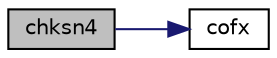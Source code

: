 digraph "chksn4"
{
  edge [fontname="Helvetica",fontsize="10",labelfontname="Helvetica",labelfontsize="10"];
  node [fontname="Helvetica",fontsize="10",shape=record];
  rankdir="LR";
  Node1 [label="chksn4",height=0.2,width=0.4,color="black", fillcolor="grey75", style="filled", fontcolor="black"];
  Node1 -> Node2 [color="midnightblue",fontsize="10",style="solid"];
  Node2 [label="cofx",height=0.2,width=0.4,color="black", fillcolor="white", style="filled",URL="$_interface_fortran_8h.html#a4f14a409ba34140311990298a81abab4"];
}
